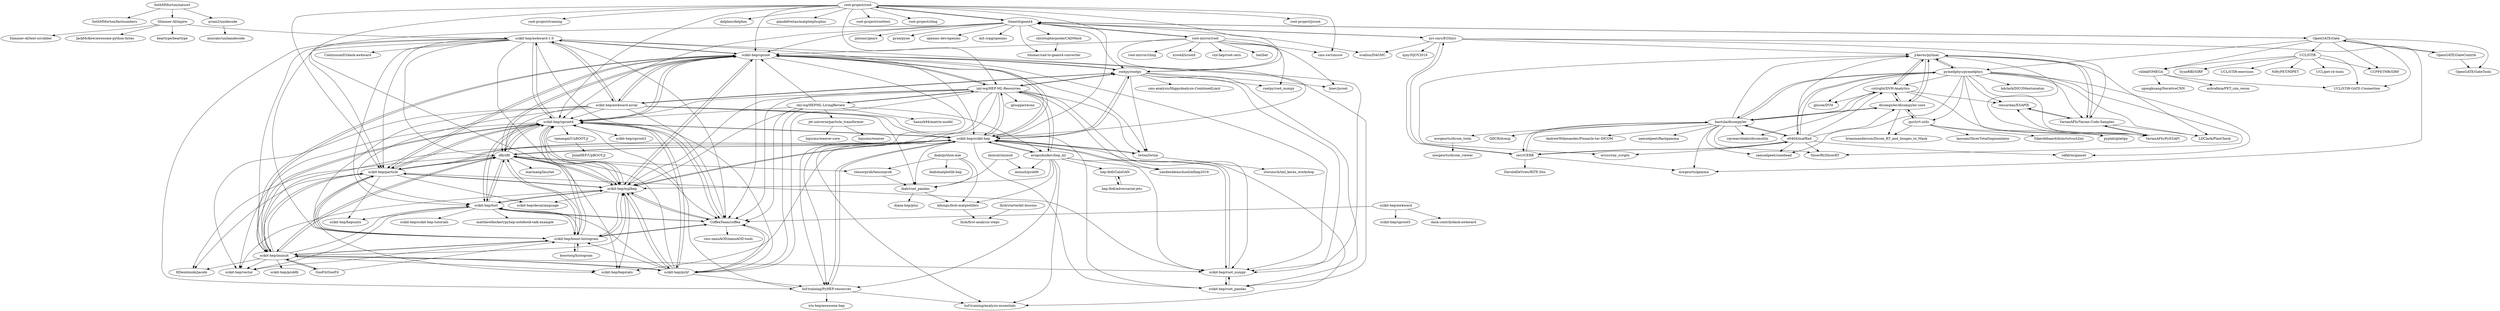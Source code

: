 digraph G {
"SethMMorton/natsort" -> "SethMMorton/fastnumbers"
"SethMMorton/natsort" -> "Slimmer-AI/mpire"
"SethMMorton/natsort" -> "avian2/unidecode"
"hep-lbdl/CaloGAN" -> "hep-lbdl/adversarial-jets"
"hep-lbdl/adversarial-jets" -> "hep-lbdl/CaloGAN"
"root-project/root" -> "root-project/cling" ["e"=1]
"root-project/root" -> "scikit-hep/uproot"
"root-project/root" -> "Geant4/geant4"
"root-project/root" -> "rootpy/rootpy"
"root-project/root" -> "root-project/jsroot"
"root-project/root" -> "iml-wg/HEP-ML-Resources"
"root-project/root" -> "scikit-hep/uproot4"
"root-project/root" -> "cms-sw/cmssw" ["e"=1]
"root-project/root" -> "root-project/training"
"root-project/root" -> "scikit-hep/scikit-hep"
"root-project/root" -> "delphes/delphes"
"root-project/root" -> "scikit-hep/particle"
"root-project/root" -> "alandefreitas/matplotplusplus" ["e"=1]
"root-project/root" -> "scikit-hep/mplhep"
"root-project/root" -> "root-project/roottest"
"pymedphys/pymedphys" -> "jrkerns/pylinac"
"pymedphys/pymedphys" -> "cutright/DVH-Analytics"
"pymedphys/pymedphys" -> "VarianAPIs/Varian-Code-Samples"
"pymedphys/pymedphys" -> "e0404/matRad"
"pymedphys/pymedphys" -> "LDClark/PlanCheck"
"pymedphys/pymedphys" -> "rexcardan/ESAPIX"
"pymedphys/pymedphys" -> "pyplati/platipy"
"pymedphys/pymedphys" -> "rafidrm/gancer"
"pymedphys/pymedphys" -> "hdclark/DICOMautomaton"
"pymedphys/pymedphys" -> "qurit/rt-utils"
"pymedphys/pymedphys" -> "bastula/dicompyler"
"pymedphys/pymedphys" -> "SlicerRt/SlicerRT"
"pymedphys/pymedphys" -> "glucee/DVH"
"pymedphys/pymedphys" -> "VarianAPIs/PyESAPI"
"pymedphys/pymedphys" -> "samuelpeet/conehead"
"Slimmer-AI/mpire" -> "Slimmer-AI/text-scrubber"
"Slimmer-AI/mpire" -> "scikit-hep/awkward-1.0"
"Slimmer-AI/mpire" -> "JackMcKew/awesome-python-bytes" ["e"=1]
"Slimmer-AI/mpire" -> "beartype/beartype" ["e"=1]
"qurit/rt-utils" -> "pyplati/platipy"
"qurit/rt-utils" -> "brianmanderson/Dicom_RT_and_Images_to_Mask"
"qurit/rt-utils" -> "dicompyler/dicompyler-core"
"qurit/rt-utils" -> "Sikerdebaard/dcmrtstruct2nii"
"qurit/rt-utils" -> "lassoan/SlicerTotalSegmentator" ["e"=1]
"VarianAPIs/Varian-Code-Samples" -> "rexcardan/ESAPIX"
"VarianAPIs/Varian-Code-Samples" -> "LDClark/PlanCheck"
"VarianAPIs/Varian-Code-Samples" -> "VarianAPIs/PyESAPI"
"VarianAPIs/Varian-Code-Samples" -> "jrkerns/pylinac"
"bastula/dicompyler" -> "dicompyler/dicompyler-core"
"bastula/dicompyler" -> "e0404/matRad"
"bastula/dicompyler" -> "jrkerns/pylinac"
"bastula/dicompyler" -> "cutright/DVH-Analytics"
"bastula/dicompyler" -> "cerr/CERR"
"bastula/dicompyler" -> "mwgeurts/gamma"
"bastula/dicompyler" -> "raysearchlabs/dicomutils"
"bastula/dicompyler" -> "pymedphys/pymedphys"
"bastula/dicompyler" -> "AndrewWAlexander/Pinnacle-tar-DICOM"
"bastula/dicompyler" -> "samuelpeet/conehead"
"bastula/dicompyler" -> "SlicerRt/SlicerRT"
"bastula/dicompyler" -> "mwgeurts/dicom_tools"
"bastula/dicompyler" -> "samuelpeet/flashgamma"
"bastula/dicompyler" -> "QIICR/dcmqi" ["e"=1]
"nrc-cnrc/EGSnrc" -> "Geant4/geant4"
"nrc-cnrc/EGSnrc" -> "mwgeurts/gamma"
"nrc-cnrc/EGSnrc" -> "cerr/CERR"
"nrc-cnrc/EGSnrc" -> "VarianAPIs/Varian-Code-Samples"
"nrc-cnrc/EGSnrc" -> "njoy/NJOY2016" ["e"=1]
"nrc-cnrc/EGSnrc" -> "svalinn/DAGMC" ["e"=1]
"nrc-cnrc/EGSnrc" -> "jrkerns/pylinac"
"rootpy/rootpy" -> "scikit-hep/uproot"
"rootpy/rootpy" -> "rootpy/root_numpy"
"rootpy/rootpy" -> "scikit-hep/scikit-hep"
"rootpy/rootpy" -> "scikit-hep/root_numpy"
"rootpy/rootpy" -> "lwtnn/lwtnn"
"rootpy/rootpy" -> "iml-wg/HEP-ML-Resources"
"rootpy/rootpy" -> "scikit-hep/awkward-array"
"rootpy/rootpy" -> "scikit-hep/root_pandas"
"rootpy/rootpy" -> "cms-analysis/HiggsAnalysis-CombinedLimit" ["e"=1]
"rootpy/rootpy" -> "linev/jsroot"
"ibab/root_pandas" -> "kdungs/lhcb-matplotlibrc"
"ibab/root_pandas" -> "diana-hep/plur"
"dicompyler/dicompyler-core" -> "bastula/dicompyler"
"dicompyler/dicompyler-core" -> "cutright/DVH-Analytics"
"dicompyler/dicompyler-core" -> "qurit/rt-utils"
"dicompyler/dicompyler-core" -> "jrkerns/pylinac"
"dicompyler/dicompyler-core" -> "brianmanderson/Dicom_RT_and_Images_to_Mask"
"root-mirror/root" -> "linev/jsroot"
"root-mirror/root" -> "rootpy/rootpy"
"root-mirror/root" -> "scikit-hep/uproot"
"root-mirror/root" -> "xrootd/xrootd" ["e"=1]
"root-mirror/root" -> "cxx-hep/root-cern"
"root-mirror/root" -> "bat/bat"
"root-mirror/root" -> "scikit-hep/scikit-hep"
"root-mirror/root" -> "cms-sw/cmssw" ["e"=1]
"root-mirror/root" -> "root-mirror/cling"
"root-mirror/root" -> "Geant4/geant4"
"root-mirror/root" -> "rootpy/root_numpy"
"hsf-training/PyHEP-resources" -> "hsf-training/analysis-essentials"
"hsf-training/PyHEP-resources" -> "scikit-hep/scikit-hep"
"hsf-training/PyHEP-resources" -> "scikit-hep/uproot4"
"hsf-training/PyHEP-resources" -> "iris-hep/awesome-hep"
"iml-wg/HEPML-LivingReview" -> "iml-wg/HEP-ML-Resources"
"iml-wg/HEPML-LivingReview" -> "scikit-hep/mplhep"
"iml-wg/HEPML-LivingReview" -> "CoffeaTeam/coffea"
"iml-wg/HEPML-LivingReview" -> "scikit-hep/uproot4"
"iml-wg/HEPML-LivingReview" -> "jet-universe/particle_transformer"
"iml-wg/HEPML-LivingReview" -> "scikit-hep/pyhf"
"iml-wg/HEPML-LivingReview" -> "arogozhnikov/hep_ml"
"iml-wg/HEPML-LivingReview" -> "hanxzh94/matrix-model" ["e"=1]
"iml-wg/HEPML-LivingReview" -> "scikit-hep/uproot"
"UCL/STIR" -> "CCPPETMR/SIRF"
"UCL/STIR" -> "UCL/STIR-exercises"
"UCL/STIR" -> "UCL/STIR-GATE-Connection"
"UCL/STIR" -> "NiftyPET/NIPET"
"UCL/STIR" -> "villekf/OMEGA"
"UCL/STIR" -> "UCL/pet-rd-tools"
"UCL/STIR" -> "SyneRBI/SIRF"
"Geant4/geant4" -> "nrc-cnrc/EGSnrc"
"Geant4/geant4" -> "christopherpoole/CADMesh"
"Geant4/geant4" -> "OpenGATE/Gate"
"Geant4/geant4" -> "jintonic/gears"
"Geant4/geant4" -> "root-project/root"
"Geant4/geant4" -> "root-mirror/root"
"Geant4/geant4" -> "svalinn/DAGMC" ["e"=1]
"Geant4/geant4" -> "pyne/pyne" ["e"=1]
"Geant4/geant4" -> "rootpy/rootpy"
"Geant4/geant4" -> "scikit-hep/particle"
"Geant4/geant4" -> "scikit-hep/uproot"
"Geant4/geant4" -> "openmc-dev/openmc" ["e"=1]
"Geant4/geant4" -> "scikit-hep/uproot4"
"Geant4/geant4" -> "mit-crpg/openmc" ["e"=1]
"Geant4/geant4" -> "tihonav/cad-to-geant4-converter"
"jrkerns/pylinac" -> "VarianAPIs/Varian-Code-Samples"
"jrkerns/pylinac" -> "pymedphys/pymedphys"
"jrkerns/pylinac" -> "LDClark/PlanCheck"
"jrkerns/pylinac" -> "cutright/DVH-Analytics"
"jrkerns/pylinac" -> "wrssc/ray_scripts"
"jrkerns/pylinac" -> "VarianAPIs/PyESAPI"
"jrkerns/pylinac" -> "dicompyler/dicompyler-core"
"e0404/matRad" -> "bastula/dicompyler"
"e0404/matRad" -> "pymedphys/pymedphys"
"e0404/matRad" -> "jrkerns/pylinac"
"e0404/matRad" -> "samuelpeet/conehead"
"e0404/matRad" -> "cutright/DVH-Analytics"
"e0404/matRad" -> "wrssc/ray_scripts"
"e0404/matRad" -> "cerr/CERR"
"e0404/matRad" -> "dicompyler/dicompyler-core"
"e0404/matRad" -> "rafidrm/gancer"
"e0404/matRad" -> "SlicerRt/SlicerRT"
"scikit-hep/uproot" -> "scikit-hep/scikit-hep"
"scikit-hep/uproot" -> "scikit-hep/uproot4"
"scikit-hep/uproot" -> "rootpy/rootpy"
"scikit-hep/uproot" -> "scikit-hep/root_pandas"
"scikit-hep/uproot" -> "scikit-hep/particle"
"scikit-hep/uproot" -> "scikit-hep/awkward-array"
"scikit-hep/uproot" -> "scikit-hep/root_numpy"
"scikit-hep/uproot" -> "scikit-hep/iminuit"
"scikit-hep/uproot" -> "zfit/zfit"
"scikit-hep/uproot" -> "iml-wg/HEP-ML-Resources"
"scikit-hep/uproot" -> "scikit-hep/mplhep"
"scikit-hep/uproot" -> "lwtnn/lwtnn"
"scikit-hep/uproot" -> "CoffeaTeam/coffea"
"scikit-hep/uproot" -> "scikit-hep/awkward-1.0"
"scikit-hep/uproot" -> "hsf-training/PyHEP-resources"
"scikit-hep/iminuit" -> "zfit/zfit"
"scikit-hep/iminuit" -> "scikit-hep/hepstats"
"scikit-hep/iminuit" -> "scikit-hep/particle"
"scikit-hep/iminuit" -> "scikit-hep/boost-histogram"
"scikit-hep/iminuit" -> "scikit-hep/uproot4"
"scikit-hep/iminuit" -> "scikit-hep/uproot"
"scikit-hep/iminuit" -> "scikit-hep/scikit-hep"
"scikit-hep/iminuit" -> "scikit-hep/vector"
"scikit-hep/iminuit" -> "scikit-hep/probfit"
"scikit-hep/iminuit" -> "GooFit/GooFit"
"scikit-hep/iminuit" -> "scikit-hep/mplhep"
"scikit-hep/iminuit" -> "scikit-hep/pyhf"
"scikit-hep/iminuit" -> "scikit-hep/root_numpy"
"scikit-hep/iminuit" -> "scikit-hep/hist"
"scikit-hep/iminuit" -> "HDembinski/jacobi"
"scikit-hep/particle" -> "scikit-hep/decaylanguage"
"scikit-hep/particle" -> "scikit-hep/hepstats"
"scikit-hep/particle" -> "scikit-hep/iminuit"
"scikit-hep/particle" -> "zfit/zfit"
"scikit-hep/particle" -> "scikit-hep/uproot"
"scikit-hep/particle" -> "scikit-hep/mplhep"
"scikit-hep/particle" -> "scikit-hep/boost-histogram"
"scikit-hep/particle" -> "scikit-hep/uproot4"
"scikit-hep/particle" -> "scikit-hep/root_numpy"
"scikit-hep/particle" -> "scikit-hep/hepunits"
"scikit-hep/particle" -> "scikit-hep/scikit-hep"
"scikit-hep/particle" -> "HDembinski/jacobi"
"lhcb/starterkit-lessons" -> "lhcb/first-analysis-steps"
"scikit-hep/scikit-hep" -> "scikit-hep/root_numpy"
"scikit-hep/scikit-hep" -> "scikit-hep/uproot"
"scikit-hep/scikit-hep" -> "ibab/root_pandas"
"scikit-hep/scikit-hep" -> "scikit-hep/root_pandas"
"scikit-hep/scikit-hep" -> "rootpy/rootpy"
"scikit-hep/scikit-hep" -> "scikit-hep/uproot4"
"scikit-hep/scikit-hep" -> "lwtnn/lwtnn"
"scikit-hep/scikit-hep" -> "zfit/zfit"
"scikit-hep/scikit-hep" -> "scikit-hep/hepstats"
"scikit-hep/scikit-hep" -> "scikit-hep/mplhep"
"scikit-hep/scikit-hep" -> "hsf-training/PyHEP-resources"
"scikit-hep/scikit-hep" -> "hsf-training/analysis-essentials"
"scikit-hep/scikit-hep" -> "iml-wg/HEP-ML-Resources"
"scikit-hep/scikit-hep" -> "arogozhnikov/hep_ml"
"scikit-hep/scikit-hep" -> "scikit-hep/particle"
"iml-wg/HEP-ML-Resources" -> "iml-wg/HEPML-LivingReview"
"iml-wg/HEP-ML-Resources" -> "arogozhnikov/hep_ml"
"iml-wg/HEP-ML-Resources" -> "scikit-hep/scikit-hep"
"iml-wg/HEP-ML-Resources" -> "scikit-hep/uproot"
"iml-wg/HEP-ML-Resources" -> "scikit-hep/mplhep"
"iml-wg/HEP-ML-Resources" -> "rootpy/rootpy"
"iml-wg/HEP-ML-Resources" -> "scikit-hep/root_numpy"
"iml-wg/HEP-ML-Resources" -> "hsf-training/PyHEP-resources"
"iml-wg/HEP-ML-Resources" -> "CoffeaTeam/coffea"
"iml-wg/HEP-ML-Resources" -> "yandexdataschool/mlhep2016"
"iml-wg/HEP-ML-Resources" -> "lwtnn/lwtnn"
"iml-wg/HEP-ML-Resources" -> "hsf-training/analysis-essentials"
"iml-wg/HEP-ML-Resources" -> "glouppe/recnn"
"iml-wg/HEP-ML-Resources" -> "scikit-hep/uproot4"
"iml-wg/HEP-ML-Resources" -> "scikit-hep/pyhf"
"scikit-hep/awkward" -> "CoffeaTeam/coffea"
"scikit-hep/awkward" -> "scikit-hep/uproot5"
"scikit-hep/awkward" -> "dask-contrib/dask-awkward"
"scikit-hep/uproot4" -> "scikit-hep/mplhep"
"scikit-hep/uproot4" -> "scikit-hep/boost-histogram"
"scikit-hep/uproot4" -> "scikit-hep/hist"
"scikit-hep/uproot4" -> "scikit-hep/uproot"
"scikit-hep/uproot4" -> "scikit-hep/pyhf"
"scikit-hep/uproot4" -> "CoffeaTeam/coffea"
"scikit-hep/uproot4" -> "scikit-hep/awkward-1.0"
"scikit-hep/uproot4" -> "scikit-hep/vector"
"scikit-hep/uproot4" -> "scikit-hep/scikit-hep"
"scikit-hep/uproot4" -> "scikit-hep/iminuit"
"scikit-hep/uproot4" -> "tamasgal/UnROOT.jl"
"scikit-hep/uproot4" -> "scikit-hep/particle"
"scikit-hep/uproot4" -> "scikit-hep/uproot3"
"scikit-hep/uproot4" -> "zfit/zfit"
"CoffeaTeam/coffea" -> "scikit-hep/hist"
"CoffeaTeam/coffea" -> "scikit-hep/mplhep"
"CoffeaTeam/coffea" -> "scikit-hep/uproot4"
"CoffeaTeam/coffea" -> "cms-nanoAOD/nanoAOD-tools"
"CoffeaTeam/coffea" -> "scikit-hep/pyhf"
"CoffeaTeam/coffea" -> "scikit-hep/boost-histogram"
"scikit-hep/hist" -> "scikit-hep/boost-histogram"
"scikit-hep/hist" -> "scikit-hep/mplhep"
"scikit-hep/hist" -> "scikit-hep/uproot4"
"scikit-hep/hist" -> "scikit-hep/vector"
"scikit-hep/hist" -> "CoffeaTeam/coffea"
"scikit-hep/hist" -> "zfit/zfit"
"scikit-hep/hist" -> "scikit-hep/hepunits"
"scikit-hep/hist" -> "matthewfeickert/pyhep-notebook-talk-example"
"scikit-hep/hist" -> "scikit-hep/scikit-hep-tutorials"
"scikit-hep/pyhf" -> "scikit-hep/uproot4"
"scikit-hep/pyhf" -> "scikit-hep/mplhep"
"scikit-hep/pyhf" -> "CoffeaTeam/coffea"
"scikit-hep/pyhf" -> "scikit-hep/iminuit"
"scikit-hep/pyhf" -> "scikit-hep/hist"
"scikit-hep/pyhf" -> "scikit-hep/boost-histogram"
"scikit-hep/pyhf" -> "zfit/zfit"
"scikit-hep/pyhf" -> "hsf-training/PyHEP-resources"
"zfit/zfit" -> "scikit-hep/hepstats"
"zfit/zfit" -> "scikit-hep/iminuit"
"zfit/zfit" -> "scikit-hep/mplhep"
"zfit/zfit" -> "scikit-hep/hist"
"zfit/zfit" -> "scikit-hep/boost-histogram"
"zfit/zfit" -> "scikit-hep/particle"
"zfit/zfit" -> "marinang/lauztat"
"zfit/zfit" -> "scikit-hep/scikit-hep"
"zfit/zfit" -> "tensorprob/tensorprob"
"zfit/zfit" -> "scikit-hep/uproot4"
"zfit/zfit" -> "scikit-hep/uproot"
"zfit/zfit" -> "CoffeaTeam/coffea"
"zfit/zfit" -> "HDembinski/jacobi"
"avian2/unidecode" -> "miurahr/unihandecode"
"scikit-hep/awkward-1.0" -> "scikit-hep/uproot4"
"scikit-hep/awkward-1.0" -> "scikit-hep/awkward-array"
"scikit-hep/awkward-1.0" -> "scikit-hep/uproot"
"scikit-hep/awkward-1.0" -> "scikit-hep/hist"
"scikit-hep/awkward-1.0" -> "scikit-hep/boost-histogram"
"scikit-hep/awkward-1.0" -> "CoffeaTeam/coffea"
"scikit-hep/awkward-1.0" -> "scikit-hep/pyhf"
"scikit-hep/awkward-1.0" -> "zfit/zfit"
"scikit-hep/awkward-1.0" -> "scikit-hep/particle"
"scikit-hep/awkward-1.0" -> "hsf-training/PyHEP-resources"
"scikit-hep/awkward-1.0" -> "scikit-hep/mplhep"
"scikit-hep/awkward-1.0" -> "scikit-hep/scikit-hep"
"scikit-hep/awkward-1.0" -> "scikit-hep/iminuit"
"scikit-hep/awkward-1.0" -> "ContinuumIO/dask-awkward"
"scikit-hep/awkward-1.0" -> "scikit-hep/root_numpy"
"ibab/python-mle" -> "ibab/root_pandas"
"ibab/python-mle" -> "tensorprob/tensorprob"
"ibab/python-mle" -> "kdungs/lhcb-matplotlibrc"
"ibab/python-mle" -> "ibab/matplotlib-hep"
"cutright/DVH-Analytics" -> "glucee/DVH"
"cutright/DVH-Analytics" -> "dicompyler/dicompyler-core"
"cutright/DVH-Analytics" -> "VarianAPIs/PyESAPI"
"cutright/DVH-Analytics" -> "raysearchlabs/dicomutils"
"cutright/DVH-Analytics" -> "jrkerns/pylinac"
"cutright/DVH-Analytics" -> "rexcardan/ESAPIX"
"GooFit/GooFit" -> "scikit-hep/iminuit"
"GooFit/GooFit" -> "scikit-hep/boost-histogram"
"lwtnn/lwtnn" -> "stwunsch/iml_keras_workshop"
"lwtnn/lwtnn" -> "scikit-hep/scikit-hep"
"scikit-hep/root_pandas" -> "scikit-hep/root_numpy"
"scikit-hep/mplhep" -> "scikit-hep/uproot4"
"scikit-hep/mplhep" -> "scikit-hep/hist"
"scikit-hep/mplhep" -> "scikit-hep/boost-histogram"
"scikit-hep/mplhep" -> "zfit/zfit"
"scikit-hep/mplhep" -> "CoffeaTeam/coffea"
"scikit-hep/mplhep" -> "scikit-hep/pyhf"
"scikit-hep/mplhep" -> "scikit-hep/hepstats"
"scikit-hep/mplhep" -> "scikit-hep/particle"
"scikit-hep/mplhep" -> "scikit-hep/decaylanguage"
"scikit-hep/mplhep" -> "scikit-hep/scikit-hep"
"scikit-hep/mplhep" -> "scikit-hep/vector"
"scikit-hep/mplhep" -> "scikit-hep/uproot"
"VarianAPIs/PyESAPI" -> "rexcardan/ESAPIX"
"VarianAPIs/PyESAPI" -> "VarianAPIs/Varian-Code-Samples"
"tamasgal/UnROOT.jl" -> "JuliaHEP/UpROOT.jl"
"arogozhnikov/hep_ml" -> "iml-wg/HEP-ML-Resources"
"arogozhnikov/hep_ml" -> "scikit-hep/scikit-hep"
"arogozhnikov/hep_ml" -> "yandexdataschool/mlhep2016"
"arogozhnikov/hep_ml" -> "scikit-hep/root_numpy"
"arogozhnikov/hep_ml" -> "hsf-training/PyHEP-resources"
"arogozhnikov/hep_ml" -> "kdungs/lhcb-matplotlibrc"
"arogozhnikov/hep_ml" -> "hep-lbdl/CaloGAN"
"arogozhnikov/hep_ml" -> "hsf-training/analysis-essentials"
"arogozhnikov/hep_ml" -> "scikit-hep/mplhep"
"arogozhnikov/hep_ml" -> "iminuit/probfit"
"cerr/CERR" -> "bastula/dicompyler"
"cerr/CERR" -> "mwgeurts/gamma"
"cerr/CERR" -> "e0404/matRad"
"cerr/CERR" -> "DavidADeVries/RITE-Dos"
"cerr/CERR" -> "nrc-cnrc/EGSnrc"
"rexcardan/ESAPIX" -> "VarianAPIs/Varian-Code-Samples"
"OpenGATE/Gate" -> "OpenGATE/GateContrib"
"OpenGATE/Gate" -> "OpenGATE/GateTools"
"OpenGATE/Gate" -> "UCL/STIR"
"OpenGATE/Gate" -> "villekf/OMEGA"
"OpenGATE/Gate" -> "Geant4/geant4"
"OpenGATE/Gate" -> "UCL/STIR-GATE-Connection"
"OpenGATE/Gate" -> "CCPPETMR/SIRF"
"OpenGATE/Gate" -> "pymedphys/pymedphys"
"mwgeurts/dicom_tools" -> "mwgeurts/dicom_viewer"
"jet-universe/particle_transformer" -> "hqucms/weaver-core"
"jet-universe/particle_transformer" -> "hqucms/weaver"
"iminuit/iminuit" -> "iminuit/probfit"
"iminuit/iminuit" -> "ibab/root_pandas"
"scikit-hep/awkward-array" -> "scikit-hep/uproot"
"scikit-hep/awkward-array" -> "scikit-hep/awkward-1.0"
"scikit-hep/awkward-array" -> "scikit-hep/boost-histogram"
"scikit-hep/awkward-array" -> "ibab/root_pandas"
"scikit-hep/awkward-array" -> "CoffeaTeam/coffea"
"scikit-hep/awkward-array" -> "scikit-hep/scikit-hep"
"scikit-hep/awkward-array" -> "scikit-hep/uproot4"
"scikit-hep/awkward-array" -> "rootpy/rootpy"
"scikit-hep/awkward-array" -> "scikit-hep/hist"
"scikit-hep/awkward-array" -> "zfit/zfit"
"scikit-hep/awkward-array" -> "scikit-hep/root_pandas"
"scikit-hep/awkward-array" -> "scikit-hep/vector"
"christopherpoole/CADMesh" -> "tihonav/cad-to-geant4-converter"
"OpenGATE/GateContrib" -> "OpenGATE/Gate"
"OpenGATE/GateContrib" -> "OpenGATE/GateTools"
"villekf/OMEGA" -> "zgongkuang/IterativeCNN"
"villekf/OMEGA" -> "UCL/STIR-GATE-Connection"
"villekf/OMEGA" -> "ashrafinia/PET_sim_recon"
"boostorg/histogram" -> "scikit-hep/boost-histogram"
"scikit-hep/boost-histogram" -> "scikit-hep/hist"
"scikit-hep/boost-histogram" -> "scikit-hep/uproot4"
"scikit-hep/boost-histogram" -> "scikit-hep/mplhep"
"scikit-hep/boost-histogram" -> "zfit/zfit"
"scikit-hep/boost-histogram" -> "scikit-hep/vector"
"scikit-hep/boost-histogram" -> "CoffeaTeam/coffea"
"scikit-hep/boost-histogram" -> "boostorg/histogram"
"scikit-hep/boost-histogram" -> "scikit-hep/iminuit"
"scikit-hep/boost-histogram" -> "scikit-hep/particle"
"scikit-hep/root_numpy" -> "scikit-hep/scikit-hep"
"scikit-hep/root_numpy" -> "scikit-hep/root_pandas"
"tensorprob/tensorprob" -> "ibab/root_pandas"
"kdungs/lhcb-matplotlibrc" -> "lhcb/first-analysis-steps"
"SethMMorton/natsort" ["l"="27.645,36.761"]
"SethMMorton/fastnumbers" ["l"="27.669,36.742"]
"Slimmer-AI/mpire" ["l"="27.652,36.821"]
"avian2/unidecode" ["l"="27.628,36.723"]
"hep-lbdl/CaloGAN" ["l"="27.588,37.023"]
"hep-lbdl/adversarial-jets" ["l"="27.574,37.041"]
"root-project/root" ["l"="27.68,36.985"]
"root-project/cling" ["l"="-11.627,21.725"]
"scikit-hep/uproot" ["l"="27.664,36.941"]
"Geant4/geant4" ["l"="27.735,36.969"]
"rootpy/rootpy" ["l"="27.687,36.948"]
"root-project/jsroot" ["l"="27.664,37.031"]
"iml-wg/HEP-ML-Resources" ["l"="27.64,36.964"]
"scikit-hep/uproot4" ["l"="27.649,36.93"]
"cms-sw/cmssw" ["l"="-2.243,-29.162"]
"root-project/training" ["l"="27.709,37.014"]
"scikit-hep/scikit-hep" ["l"="27.655,36.951"]
"delphes/delphes" ["l"="27.691,37.027"]
"scikit-hep/particle" ["l"="27.645,36.939"]
"alandefreitas/matplotplusplus" ["l"="-11.672,21.769"]
"scikit-hep/mplhep" ["l"="27.635,36.939"]
"root-project/roottest" ["l"="27.672,37.012"]
"pymedphys/pymedphys" ["l"="27.887,36.99"]
"jrkerns/pylinac" ["l"="27.898,36.996"]
"cutright/DVH-Analytics" ["l"="27.907,36.983"]
"VarianAPIs/Varian-Code-Samples" ["l"="27.91,36.992"]
"e0404/matRad" ["l"="27.897,37.009"]
"LDClark/PlanCheck" ["l"="27.918,37.002"]
"rexcardan/ESAPIX" ["l"="27.93,36.989"]
"pyplati/platipy" ["l"="27.878,36.961"]
"rafidrm/gancer" ["l"="27.913,37.018"]
"hdclark/DICOMautomaton" ["l"="27.934,36.968"]
"qurit/rt-utils" ["l"="27.898,36.953"]
"bastula/dicompyler" ["l"="27.881,37.007"]
"SlicerRt/SlicerRT" ["l"="27.898,37.027"]
"glucee/DVH" ["l"="27.91,36.968"]
"VarianAPIs/PyESAPI" ["l"="27.922,36.98"]
"samuelpeet/conehead" ["l"="27.881,37.019"]
"Slimmer-AI/text-scrubber" ["l"="27.663,36.802"]
"scikit-hep/awkward-1.0" ["l"="27.657,36.912"]
"JackMcKew/awesome-python-bytes" ["l"="24.451,4.152"]
"beartype/beartype" ["l"="23.124,3.677"]
"brianmanderson/Dicom_RT_and_Images_to_Mask" ["l"="27.918,36.95"]
"dicompyler/dicompyler-core" ["l"="27.894,36.976"]
"Sikerdebaard/dcmrtstruct2nii" ["l"="27.91,36.927"]
"lassoan/SlicerTotalSegmentator" ["l"="29.471,36.635"]
"cerr/CERR" ["l"="27.858,37.002"]
"mwgeurts/gamma" ["l"="27.853,36.989"]
"raysearchlabs/dicomutils" ["l"="27.932,37.003"]
"AndrewWAlexander/Pinnacle-tar-DICOM" ["l"="27.863,37.028"]
"mwgeurts/dicom_tools" ["l"="27.902,37.045"]
"samuelpeet/flashgamma" ["l"="27.878,37.034"]
"QIICR/dcmqi" ["l"="28.404,36.552"]
"nrc-cnrc/EGSnrc" ["l"="27.829,36.986"]
"njoy/NJOY2016" ["l"="22.062,34.525"]
"svalinn/DAGMC" ["l"="22.049,34.555"]
"rootpy/root_numpy" ["l"="27.714,36.921"]
"scikit-hep/root_numpy" ["l"="27.644,36.951"]
"lwtnn/lwtnn" ["l"="27.677,36.964"]
"scikit-hep/awkward-array" ["l"="27.663,36.926"]
"scikit-hep/root_pandas" ["l"="27.672,36.951"]
"cms-analysis/HiggsAnalysis-CombinedLimit" ["l"="-2.275,-29.225"]
"linev/jsroot" ["l"="27.719,36.951"]
"ibab/root_pandas" ["l"="27.593,36.964"]
"kdungs/lhcb-matplotlibrc" ["l"="27.573,36.98"]
"diana-hep/plur" ["l"="27.57,36.968"]
"root-mirror/root" ["l"="27.724,36.936"]
"xrootd/xrootd" ["l"="14.388,23.869"]
"cxx-hep/root-cern" ["l"="27.742,36.914"]
"bat/bat" ["l"="27.762,36.926"]
"root-mirror/cling" ["l"="27.762,36.902"]
"hsf-training/PyHEP-resources" ["l"="27.656,36.962"]
"hsf-training/analysis-essentials" ["l"="27.641,36.979"]
"iris-hep/awesome-hep" ["l"="27.699,36.966"]
"iml-wg/HEPML-LivingReview" ["l"="27.609,36.951"]
"CoffeaTeam/coffea" ["l"="27.616,36.926"]
"jet-universe/particle_transformer" ["l"="27.558,36.922"]
"scikit-hep/pyhf" ["l"="27.621,36.937"]
"arogozhnikov/hep_ml" ["l"="27.619,36.974"]
"hanxzh94/matrix-model" ["l"="-9.394,20.36"]
"UCL/STIR" ["l"="27.808,37.051"]
"CCPPETMR/SIRF" ["l"="27.81,37.032"]
"UCL/STIR-exercises" ["l"="27.83,37.061"]
"UCL/STIR-GATE-Connection" ["l"="27.796,37.036"]
"NiftyPET/NIPET" ["l"="27.803,37.071"]
"villekf/OMEGA" ["l"="27.784,37.049"]
"UCL/pet-rd-tools" ["l"="27.817,37.065"]
"SyneRBI/SIRF" ["l"="27.818,37.077"]
"christopherpoole/CADMesh" ["l"="27.775,36.958"]
"OpenGATE/Gate" ["l"="27.792,37.012"]
"jintonic/gears" ["l"="27.752,36.99"]
"pyne/pyne" ["l"="22.038,34.528"]
"openmc-dev/openmc" ["l"="22.007,34.539"]
"mit-crpg/openmc" ["l"="22.069,34.537"]
"tihonav/cad-to-geant4-converter" ["l"="27.766,36.971"]
"wrssc/ray_scripts" ["l"="27.928,37.016"]
"scikit-hep/iminuit" ["l"="27.636,36.921"]
"zfit/zfit" ["l"="27.632,36.93"]
"scikit-hep/hepstats" ["l"="27.627,36.95"]
"scikit-hep/boost-histogram" ["l"="27.624,36.914"]
"scikit-hep/vector" ["l"="27.645,36.904"]
"scikit-hep/probfit" ["l"="27.6,36.903"]
"GooFit/GooFit" ["l"="27.616,36.893"]
"scikit-hep/hist" ["l"="27.635,36.91"]
"HDembinski/jacobi" ["l"="27.61,36.915"]
"scikit-hep/decaylanguage" ["l"="27.6,36.937"]
"scikit-hep/hepunits" ["l"="27.602,36.921"]
"lhcb/starterkit-lessons" ["l"="27.517,37.008"]
"lhcb/first-analysis-steps" ["l"="27.54,36.996"]
"yandexdataschool/mlhep2016" ["l"="27.612,36.994"]
"glouppe/recnn" ["l"="27.633,37"]
"scikit-hep/awkward" ["l"="27.534,36.924"]
"scikit-hep/uproot5" ["l"="27.502,36.927"]
"dask-contrib/dask-awkward" ["l"="27.509,36.912"]
"tamasgal/UnROOT.jl" ["l"="27.664,36.882"]
"scikit-hep/uproot3" ["l"="27.685,36.905"]
"cms-nanoAOD/nanoAOD-tools" ["l"="27.577,36.911"]
"matthewfeickert/pyhep-notebook-talk-example" ["l"="27.643,36.887"]
"scikit-hep/scikit-hep-tutorials" ["l"="27.631,36.882"]
"marinang/lauztat" ["l"="27.632,36.893"]
"tensorprob/tensorprob" ["l"="27.574,36.95"]
"miurahr/unihandecode" ["l"="27.621,36.698"]
"ContinuumIO/dask-awkward" ["l"="27.681,36.888"]
"ibab/python-mle" ["l"="27.55,36.968"]
"ibab/matplotlib-hep" ["l"="27.524,36.973"]
"stwunsch/iml_keras_workshop" ["l"="27.707,36.979"]
"JuliaHEP/UpROOT.jl" ["l"="27.673,36.862"]
"iminuit/probfit" ["l"="27.589,36.994"]
"DavidADeVries/RITE-Dos" ["l"="27.845,37.014"]
"OpenGATE/GateContrib" ["l"="27.782,37.028"]
"OpenGATE/GateTools" ["l"="27.77,37.018"]
"mwgeurts/dicom_viewer" ["l"="27.913,37.061"]
"hqucms/weaver-core" ["l"="27.534,36.908"]
"hqucms/weaver" ["l"="27.545,36.901"]
"iminuit/iminuit" ["l"="27.568,36.994"]
"zgongkuang/IterativeCNN" ["l"="27.768,37.068"]
"ashrafinia/PET_sim_recon" ["l"="27.784,37.067"]
"boostorg/histogram" ["l"="27.593,36.882"]
}